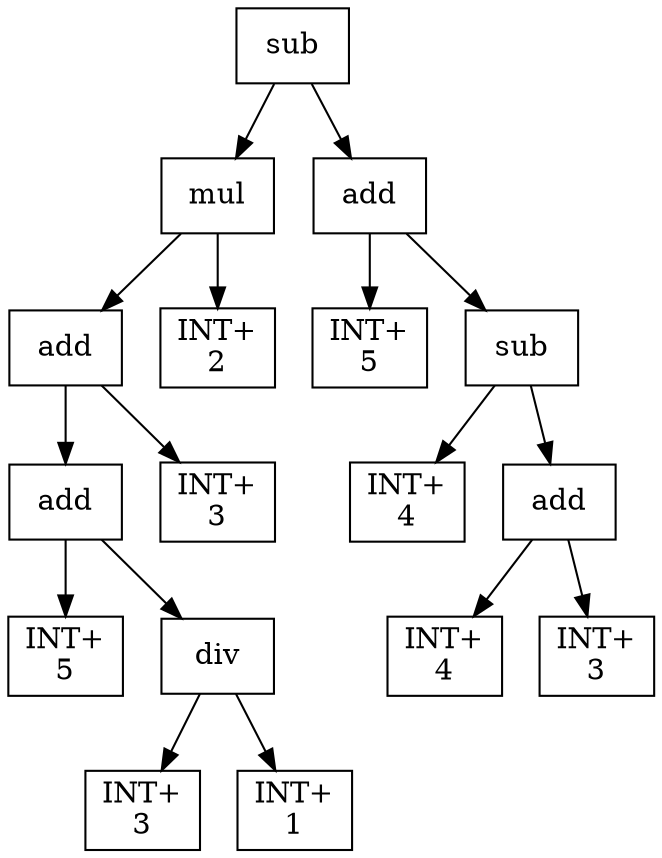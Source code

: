 digraph expr {
  node [shape=box];
  n1 [label="sub"];
  n2 [label="mul"];
  n3 [label="add"];
  n4 [label="add"];
  n5 [label="INT+\n5"];
  n6 [label="div"];
  n7 [label="INT+\n3"];
  n8 [label="INT+\n1"];
  n6 -> n7;
  n6 -> n8;
  n4 -> n5;
  n4 -> n6;
  n9 [label="INT+\n3"];
  n3 -> n4;
  n3 -> n9;
  n10 [label="INT+\n2"];
  n2 -> n3;
  n2 -> n10;
  n11 [label="add"];
  n12 [label="INT+\n5"];
  n13 [label="sub"];
  n14 [label="INT+\n4"];
  n15 [label="add"];
  n16 [label="INT+\n4"];
  n17 [label="INT+\n3"];
  n15 -> n16;
  n15 -> n17;
  n13 -> n14;
  n13 -> n15;
  n11 -> n12;
  n11 -> n13;
  n1 -> n2;
  n1 -> n11;
}